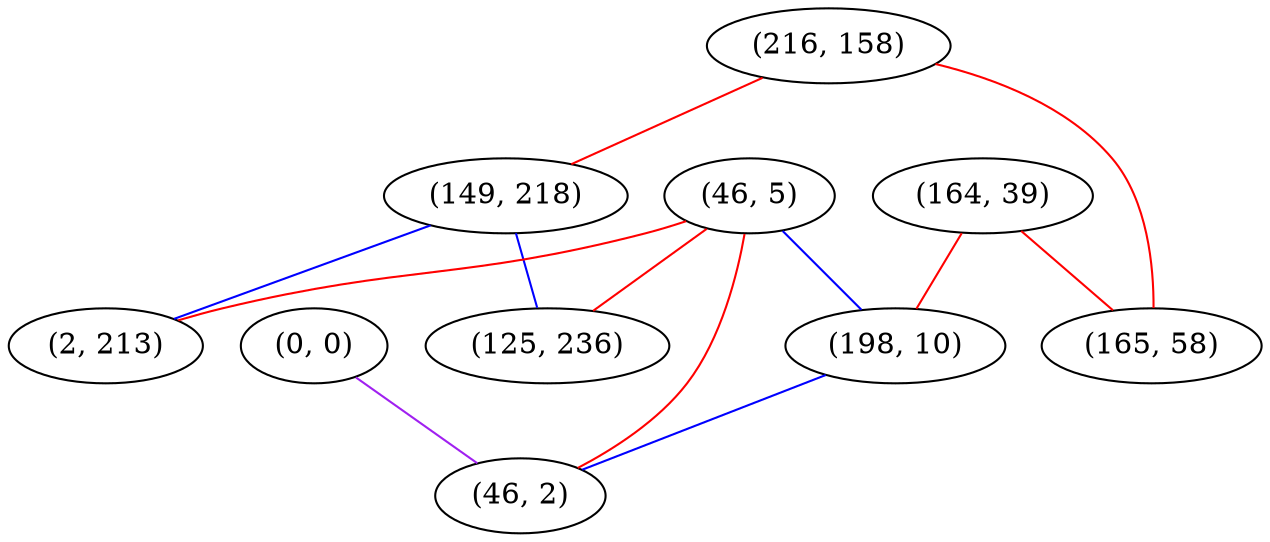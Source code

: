 graph "" {
"(216, 158)";
"(164, 39)";
"(0, 0)";
"(149, 218)";
"(46, 5)";
"(2, 213)";
"(198, 10)";
"(125, 236)";
"(165, 58)";
"(46, 2)";
"(216, 158)" -- "(165, 58)"  [color=red, key=0, weight=1];
"(216, 158)" -- "(149, 218)"  [color=red, key=0, weight=1];
"(164, 39)" -- "(198, 10)"  [color=red, key=0, weight=1];
"(164, 39)" -- "(165, 58)"  [color=red, key=0, weight=1];
"(0, 0)" -- "(46, 2)"  [color=purple, key=0, weight=4];
"(149, 218)" -- "(2, 213)"  [color=blue, key=0, weight=3];
"(149, 218)" -- "(125, 236)"  [color=blue, key=0, weight=3];
"(46, 5)" -- "(2, 213)"  [color=red, key=0, weight=1];
"(46, 5)" -- "(46, 2)"  [color=red, key=0, weight=1];
"(46, 5)" -- "(125, 236)"  [color=red, key=0, weight=1];
"(46, 5)" -- "(198, 10)"  [color=blue, key=0, weight=3];
"(198, 10)" -- "(46, 2)"  [color=blue, key=0, weight=3];
}
